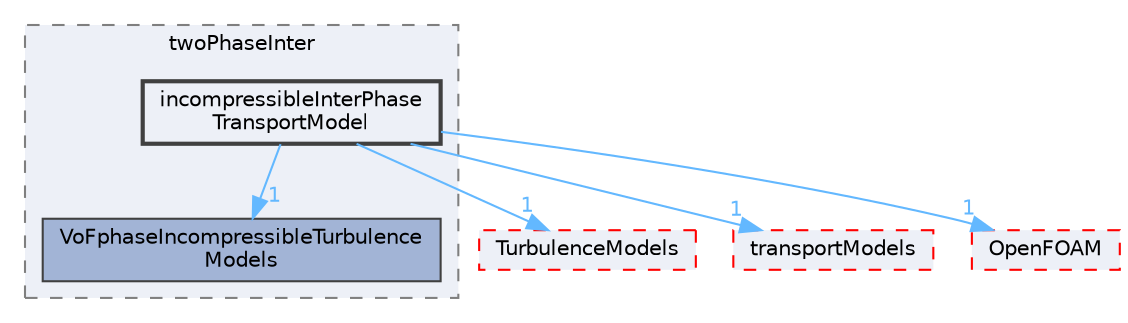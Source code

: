 digraph "src/phaseSystemModels/twoPhaseInter/incompressibleInterPhaseTransportModel"
{
 // LATEX_PDF_SIZE
  bgcolor="transparent";
  edge [fontname=Helvetica,fontsize=10,labelfontname=Helvetica,labelfontsize=10];
  node [fontname=Helvetica,fontsize=10,shape=box,height=0.2,width=0.4];
  compound=true
  subgraph clusterdir_9d91f4f8d87eaf9d70fbf311bd2dcac3 {
    graph [ bgcolor="#edf0f7", pencolor="grey50", label="twoPhaseInter", fontname=Helvetica,fontsize=10 style="filled,dashed", URL="dir_9d91f4f8d87eaf9d70fbf311bd2dcac3.html",tooltip=""]
  dir_317bea1022c3a521c5ea51a5dcf64214 [label="VoFphaseIncompressibleTurbulence\lModels", fillcolor="#a2b4d6", color="grey25", style="filled", URL="dir_317bea1022c3a521c5ea51a5dcf64214.html",tooltip=""];
  dir_a43856222620713c97e04ac1240dc827 [label="incompressibleInterPhase\lTransportModel", fillcolor="#edf0f7", color="grey25", style="filled,bold", URL="dir_a43856222620713c97e04ac1240dc827.html",tooltip=""];
  }
  dir_1eda626aeac0f0ad2848c36acaa5d501 [label="TurbulenceModels", fillcolor="#edf0f7", color="red", style="filled,dashed", URL="dir_1eda626aeac0f0ad2848c36acaa5d501.html",tooltip=""];
  dir_9415e59289a6feeb24164dafa70a594f [label="transportModels", fillcolor="#edf0f7", color="red", style="filled,dashed", URL="dir_9415e59289a6feeb24164dafa70a594f.html",tooltip=""];
  dir_c5473ff19b20e6ec4dfe5c310b3778a8 [label="OpenFOAM", fillcolor="#edf0f7", color="red", style="filled,dashed", URL="dir_c5473ff19b20e6ec4dfe5c310b3778a8.html",tooltip=""];
  dir_a43856222620713c97e04ac1240dc827->dir_1eda626aeac0f0ad2848c36acaa5d501 [headlabel="1", labeldistance=1.5 headhref="dir_001826_004143.html" href="dir_001826_004143.html" color="steelblue1" fontcolor="steelblue1"];
  dir_a43856222620713c97e04ac1240dc827->dir_317bea1022c3a521c5ea51a5dcf64214 [headlabel="1", labeldistance=1.5 headhref="dir_001826_004291.html" href="dir_001826_004291.html" color="steelblue1" fontcolor="steelblue1"];
  dir_a43856222620713c97e04ac1240dc827->dir_9415e59289a6feeb24164dafa70a594f [headlabel="1", labeldistance=1.5 headhref="dir_001826_004112.html" href="dir_001826_004112.html" color="steelblue1" fontcolor="steelblue1"];
  dir_a43856222620713c97e04ac1240dc827->dir_c5473ff19b20e6ec4dfe5c310b3778a8 [headlabel="1", labeldistance=1.5 headhref="dir_001826_002695.html" href="dir_001826_002695.html" color="steelblue1" fontcolor="steelblue1"];
}
